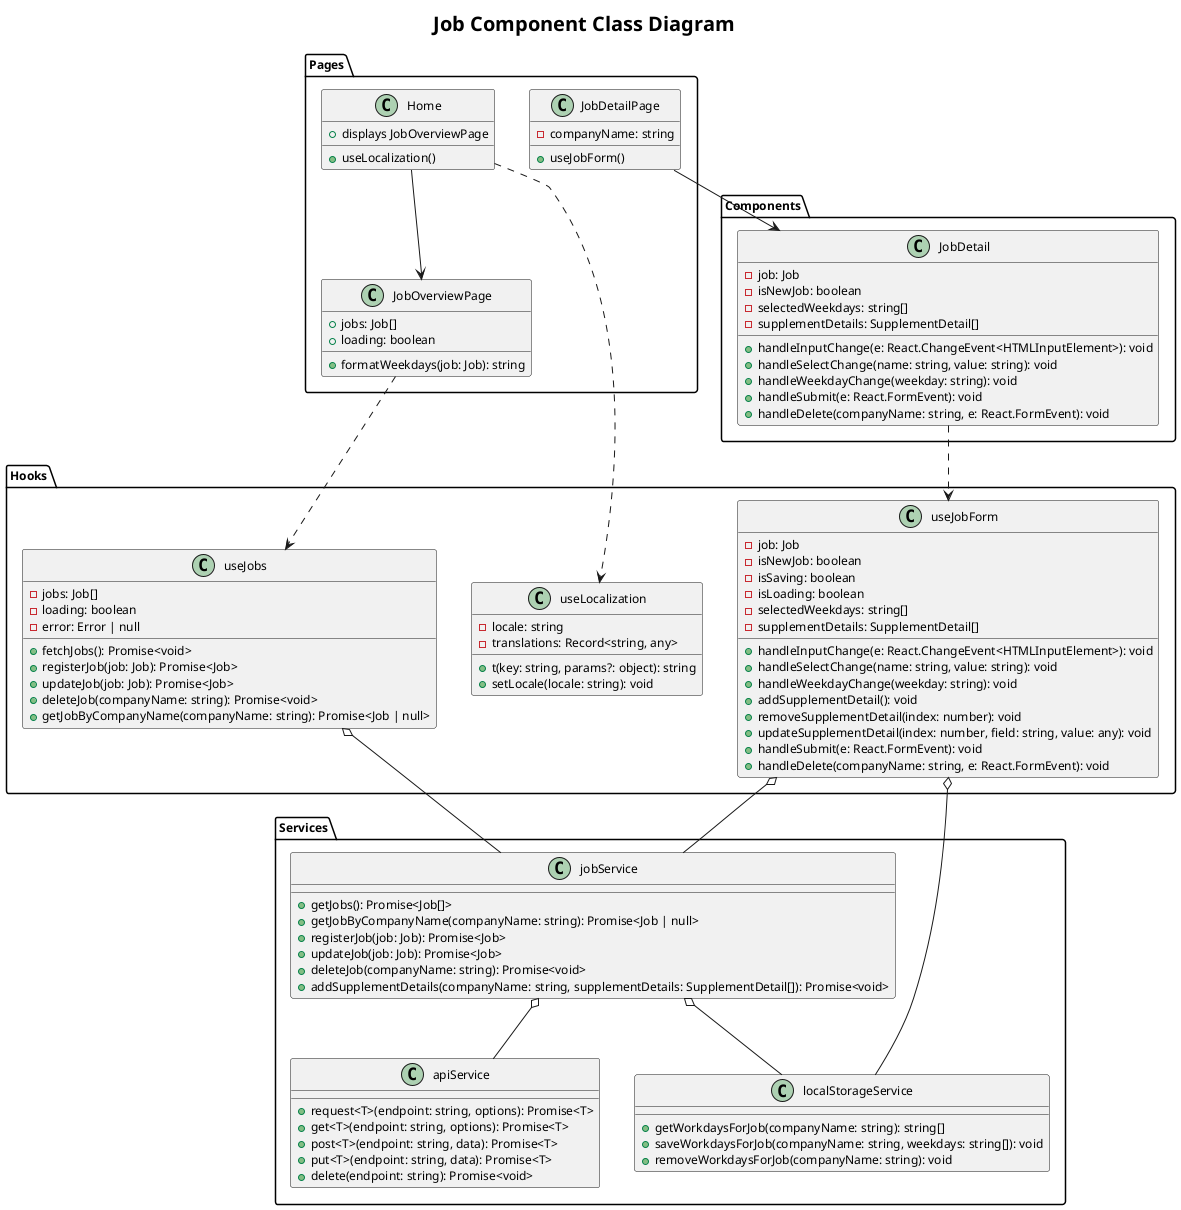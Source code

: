 @startuml Job Component Class Diagram

!define FONT_SIZE 12
!define TITLE_SIZE 20
skinparam defaultFontSize $FONT_SIZE
skinparam titleFontSize $TITLE_SIZE
skinparam classFontSize $FONT_SIZE

title "Job Component Class Diagram"

' Define main components for Job functionality
package "Pages" {
  class Home {
    + useLocalization()
    + displays JobOverviewPage
  }

  class JobOverviewPage {
    + jobs: Job[]
    + loading: boolean
    + formatWeekdays(job: Job): string
  }
  
  class JobDetailPage {
    - companyName: string
    + useJobForm()
  }
}

package "Components" {
  class JobDetail {
    - job: Job
    - isNewJob: boolean
    - selectedWeekdays: string[]
    - supplementDetails: SupplementDetail[]
    + handleInputChange(e: React.ChangeEvent<HTMLInputElement>): void
    + handleSelectChange(name: string, value: string): void
    + handleWeekdayChange(weekday: string): void
    + handleSubmit(e: React.FormEvent): void
    + handleDelete(companyName: string, e: React.FormEvent): void
  }
}

package "Services" {
  class jobService {
    + getJobs(): Promise<Job[]>
    + getJobByCompanyName(companyName: string): Promise<Job | null>
    + registerJob(job: Job): Promise<Job>
    + updateJob(job: Job): Promise<Job>
    + deleteJob(companyName: string): Promise<void>
    + addSupplementDetails(companyName: string, supplementDetails: SupplementDetail[]): Promise<void>
  }
  
  class apiService {
    + request<T>(endpoint: string, options): Promise<T>
    + get<T>(endpoint: string, options): Promise<T>
    + post<T>(endpoint: string, data): Promise<T>
    + put<T>(endpoint: string, data): Promise<T>
    + delete(endpoint: string): Promise<void>
  }
  
  class localStorageService {
    + getWorkdaysForJob(companyName: string): string[]
    + saveWorkdaysForJob(companyName: string, weekdays: string[]): void
    + removeWorkdaysForJob(companyName: string): void
  }
}

package "Hooks" {
  class useJobs {
    - jobs: Job[]
    - loading: boolean
    - error: Error | null
    + fetchJobs(): Promise<void>
    + registerJob(job: Job): Promise<Job>
    + updateJob(job: Job): Promise<Job>
    + deleteJob(companyName: string): Promise<void>
    + getJobByCompanyName(companyName: string): Promise<Job | null>
  }
  
  class useJobForm {
    - job: Job
    - isNewJob: boolean
    - isSaving: boolean
    - isLoading: boolean
    - selectedWeekdays: string[]
    - supplementDetails: SupplementDetail[]
    + handleInputChange(e: React.ChangeEvent<HTMLInputElement>): void
    + handleSelectChange(name: string, value: string): void
    + handleWeekdayChange(weekday: string): void
    + addSupplementDetail(): void
    + removeSupplementDetail(index: number): void
    + updateSupplementDetail(index: number, field: string, value: any): void
    + handleSubmit(e: React.FormEvent): void
    + handleDelete(companyName: string, e: React.FormEvent): void
  }
  
  class useLocalization {
    - locale: string
    - translations: Record<string, any>
    + t(key: string, params?: object): string
    + setLocale(locale: string): void
  }
}

' Define relationships with proper UML notation
' Page to Component associations
Home --> JobOverviewPage
JobDetailPage --> JobDetail

' Component to Hook dependencies
JobDetail ..> useJobForm
JobOverviewPage ..> useJobs
Home ..> useLocalization

' Hook to Service dependencies
useJobs o-- jobService
useJobForm o-- jobService
useJobForm o-- localStorageService

' Service dependencies
jobService o-- apiService
jobService o-- localStorageService

@enduml 